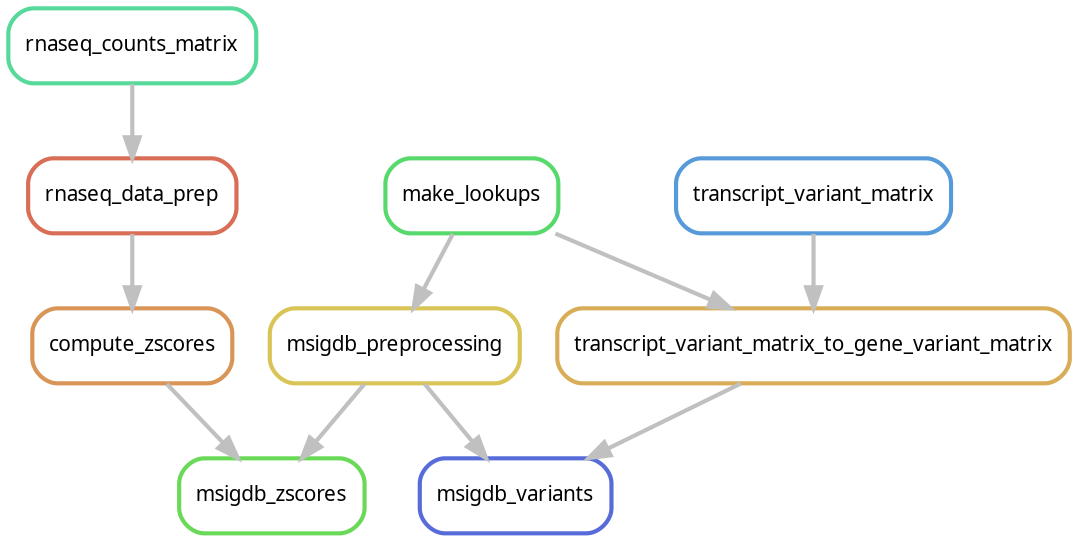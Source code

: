 digraph snakemake_dag {
    graph[bgcolor=white, margin=0];
    node[shape=box, style=rounded, fontname=sans,                 fontsize=10, penwidth=2];
    edge[penwidth=2, color=grey];
	0[label = "msigdb_preprocessing", color = "0.14 0.6 0.85", style="rounded"];
	1[label = "msigdb_zscores", color = "0.31 0.6 0.85", style="rounded"];
	2[label = "transcript_variant_matrix", color = "0.58 0.6 0.85", style="rounded"];
	3[label = "make_lookups", color = "0.36 0.6 0.85", style="rounded"];
	4[label = "transcript_variant_matrix_to_gene_variant_matrix", color = "0.11 0.6 0.85", style="rounded"];
	5[label = "rnaseq_data_prep", color = "0.03 0.6 0.85", style="rounded"];
	6[label = "rnaseq_counts_matrix", color = "0.42 0.6 0.85", style="rounded"];
	7[label = "compute_zscores", color = "0.08 0.6 0.85", style="rounded"];
	8[label = "msigdb_variants", color = "0.64 0.6 0.85", style="rounded"];
	3 -> 0
	0 -> 1
	7 -> 1
	3 -> 4
	2 -> 4
	6 -> 5
	5 -> 7
	0 -> 8
	4 -> 8
}            
